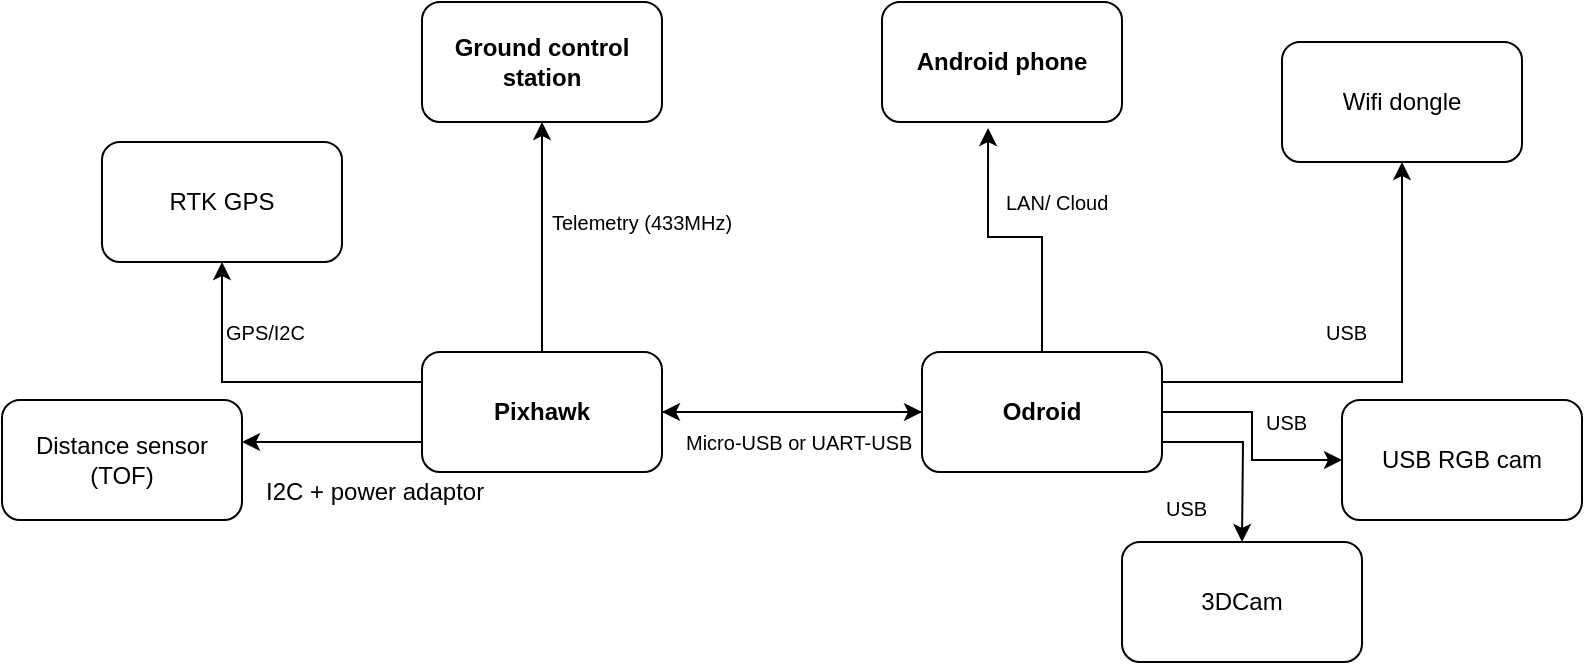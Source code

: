 <mxfile version="10.6.7" type="github"><diagram id="nl4JyspTp1iFP1jykP6N" name="Page-1"><mxGraphModel dx="840" dy="404" grid="1" gridSize="10" guides="1" tooltips="1" connect="1" arrows="1" fold="1" page="1" pageScale="1" pageWidth="827" pageHeight="1169" math="0" shadow="0"><root><mxCell id="0"/><mxCell id="1" parent="0"/><mxCell id="j6_U-_XCmKQf0JF2wbDi-5" style="edgeStyle=orthogonalEdgeStyle;rounded=0;orthogonalLoop=1;jettySize=auto;html=1;entryX=0;entryY=0.5;entryDx=0;entryDy=0;" parent="1" source="zrJzUWun0oEHjl4LM8T9-1" target="j6_U-_XCmKQf0JF2wbDi-2" edge="1"><mxGeometry relative="1" as="geometry"/></mxCell><mxCell id="j6_U-_XCmKQf0JF2wbDi-10" style="edgeStyle=orthogonalEdgeStyle;rounded=0;orthogonalLoop=1;jettySize=auto;html=1;exitX=0;exitY=0.25;exitDx=0;exitDy=0;entryX=0.5;entryY=1;entryDx=0;entryDy=0;" parent="1" source="zrJzUWun0oEHjl4LM8T9-1" target="j6_U-_XCmKQf0JF2wbDi-13" edge="1"><mxGeometry relative="1" as="geometry"><mxPoint x="170" y="175" as="targetPoint"/><Array as="points"><mxPoint x="140" y="200"/></Array></mxGeometry></mxCell><mxCell id="j6_U-_XCmKQf0JF2wbDi-11" style="edgeStyle=orthogonalEdgeStyle;rounded=0;orthogonalLoop=1;jettySize=auto;html=1;exitX=0;exitY=0.75;exitDx=0;exitDy=0;" parent="1" source="zrJzUWun0oEHjl4LM8T9-1" edge="1"><mxGeometry relative="1" as="geometry"><mxPoint x="150" y="230" as="targetPoint"/></mxGeometry></mxCell><mxCell id="j6_U-_XCmKQf0JF2wbDi-30" style="edgeStyle=orthogonalEdgeStyle;rounded=0;orthogonalLoop=1;jettySize=auto;html=1;exitX=0.5;exitY=0;exitDx=0;exitDy=0;entryX=0.5;entryY=1;entryDx=0;entryDy=0;" parent="1" source="zrJzUWun0oEHjl4LM8T9-1" edge="1"><mxGeometry relative="1" as="geometry"><mxPoint x="300" y="70" as="targetPoint"/></mxGeometry></mxCell><mxCell id="zrJzUWun0oEHjl4LM8T9-1" value="&lt;b&gt;Pixhawk&lt;/b&gt;" style="rounded=1;whiteSpace=wrap;html=1;" parent="1" vertex="1"><mxGeometry x="240" y="185" width="120" height="60" as="geometry"/></mxCell><mxCell id="j6_U-_XCmKQf0JF2wbDi-6" style="edgeStyle=orthogonalEdgeStyle;rounded=0;orthogonalLoop=1;jettySize=auto;html=1;entryX=1;entryY=0.5;entryDx=0;entryDy=0;" parent="1" source="j6_U-_XCmKQf0JF2wbDi-2" target="zrJzUWun0oEHjl4LM8T9-1" edge="1"><mxGeometry relative="1" as="geometry"/></mxCell><mxCell id="j6_U-_XCmKQf0JF2wbDi-15" style="edgeStyle=orthogonalEdgeStyle;rounded=0;orthogonalLoop=1;jettySize=auto;html=1;exitX=1;exitY=0.25;exitDx=0;exitDy=0;" parent="1" source="j6_U-_XCmKQf0JF2wbDi-2" target="j6_U-_XCmKQf0JF2wbDi-16" edge="1"><mxGeometry relative="1" as="geometry"><mxPoint x="640" y="140" as="targetPoint"/><Array as="points"><mxPoint x="730" y="200"/></Array></mxGeometry></mxCell><mxCell id="j6_U-_XCmKQf0JF2wbDi-17" style="edgeStyle=orthogonalEdgeStyle;rounded=0;orthogonalLoop=1;jettySize=auto;html=1;exitX=1;exitY=0.5;exitDx=0;exitDy=0;entryX=0;entryY=0.5;entryDx=0;entryDy=0;" parent="1" source="j6_U-_XCmKQf0JF2wbDi-2" target="j6_U-_XCmKQf0JF2wbDi-19" edge="1"><mxGeometry relative="1" as="geometry"><mxPoint x="660" y="215" as="targetPoint"/></mxGeometry></mxCell><mxCell id="j6_U-_XCmKQf0JF2wbDi-21" style="edgeStyle=orthogonalEdgeStyle;rounded=0;orthogonalLoop=1;jettySize=auto;html=1;exitX=1;exitY=0.75;exitDx=0;exitDy=0;" parent="1" source="j6_U-_XCmKQf0JF2wbDi-2" edge="1"><mxGeometry relative="1" as="geometry"><mxPoint x="650" y="280" as="targetPoint"/></mxGeometry></mxCell><mxCell id="j6_U-_XCmKQf0JF2wbDi-27" style="edgeStyle=orthogonalEdgeStyle;rounded=0;orthogonalLoop=1;jettySize=auto;html=1;exitX=0.5;exitY=0;exitDx=0;exitDy=0;entryX=0.442;entryY=1.05;entryDx=0;entryDy=0;entryPerimeter=0;" parent="1" source="j6_U-_XCmKQf0JF2wbDi-2" target="j6_U-_XCmKQf0JF2wbDi-26" edge="1"><mxGeometry relative="1" as="geometry"/></mxCell><mxCell id="j6_U-_XCmKQf0JF2wbDi-2" value="&lt;b&gt;Odroid&lt;/b&gt;" style="rounded=1;whiteSpace=wrap;html=1;" parent="1" vertex="1"><mxGeometry x="490" y="185" width="120" height="60" as="geometry"/></mxCell><mxCell id="j6_U-_XCmKQf0JF2wbDi-13" value="RTK GPS" style="rounded=1;whiteSpace=wrap;html=1;" parent="1" vertex="1"><mxGeometry x="80" y="80" width="120" height="60" as="geometry"/></mxCell><mxCell id="j6_U-_XCmKQf0JF2wbDi-14" value="Distance sensor (TOF)" style="rounded=1;whiteSpace=wrap;html=1;" parent="1" vertex="1"><mxGeometry x="30" y="209" width="120" height="60" as="geometry"/></mxCell><mxCell id="j6_U-_XCmKQf0JF2wbDi-16" value="Wifi dongle" style="rounded=1;whiteSpace=wrap;html=1;" parent="1" vertex="1"><mxGeometry x="670" y="30" width="120" height="60" as="geometry"/></mxCell><mxCell id="j6_U-_XCmKQf0JF2wbDi-19" value="USB RGB cam" style="rounded=1;whiteSpace=wrap;html=1;" parent="1" vertex="1"><mxGeometry x="700" y="209" width="120" height="60" as="geometry"/></mxCell><mxCell id="j6_U-_XCmKQf0JF2wbDi-22" value="3DCam" style="rounded=1;whiteSpace=wrap;html=1;" parent="1" vertex="1"><mxGeometry x="590" y="280" width="120" height="60" as="geometry"/></mxCell><mxCell id="j6_U-_XCmKQf0JF2wbDi-25" value="&lt;b&gt;Ground control station&lt;/b&gt;" style="rounded=1;whiteSpace=wrap;html=1;" parent="1" vertex="1"><mxGeometry x="240" y="10" width="120" height="60" as="geometry"/></mxCell><mxCell id="j6_U-_XCmKQf0JF2wbDi-26" value="&lt;b&gt;Android phone&lt;/b&gt;" style="rounded=1;whiteSpace=wrap;html=1;" parent="1" vertex="1"><mxGeometry x="470" y="10" width="120" height="60" as="geometry"/></mxCell><mxCell id="j6_U-_XCmKQf0JF2wbDi-29" value="&lt;font style=&quot;font-size: 10px&quot;&gt;Telemetry (433MHz)&lt;/font&gt;" style="text;html=1;resizable=0;points=[];autosize=1;align=left;verticalAlign=top;spacingTop=-4;" parent="1" vertex="1"><mxGeometry x="303" y="110" width="110" height="20" as="geometry"/></mxCell><mxCell id="j6_U-_XCmKQf0JF2wbDi-31" value="&lt;font style=&quot;font-size: 10px&quot;&gt;Micro-USB or UART-USB&lt;/font&gt;" style="text;html=1;resizable=0;points=[];autosize=1;align=left;verticalAlign=top;spacingTop=-4;" parent="1" vertex="1"><mxGeometry x="370" y="220" width="130" height="20" as="geometry"/></mxCell><mxCell id="j6_U-_XCmKQf0JF2wbDi-32" value="&lt;font style=&quot;font-size: 10px&quot;&gt;LAN/ Cloud&lt;/font&gt;" style="text;html=1;resizable=0;points=[];autosize=1;align=left;verticalAlign=top;spacingTop=-4;" parent="1" vertex="1"><mxGeometry x="530" y="100" width="70" height="20" as="geometry"/></mxCell><mxCell id="j6_U-_XCmKQf0JF2wbDi-35" value="&lt;font style=&quot;font-size: 10px&quot;&gt;USB&lt;/font&gt;" style="text;html=1;resizable=0;points=[];autosize=1;align=left;verticalAlign=top;spacingTop=-4;" parent="1" vertex="1"><mxGeometry x="660" y="210" width="40" height="20" as="geometry"/></mxCell><mxCell id="j6_U-_XCmKQf0JF2wbDi-36" value="&lt;font style=&quot;font-size: 10px&quot;&gt;USB&lt;/font&gt;" style="text;html=1;resizable=0;points=[];autosize=1;align=left;verticalAlign=top;spacingTop=-4;" parent="1" vertex="1"><mxGeometry x="690" y="165" width="40" height="20" as="geometry"/></mxCell><mxCell id="j6_U-_XCmKQf0JF2wbDi-37" value="&lt;font style=&quot;font-size: 10px&quot;&gt;USB&lt;/font&gt;" style="text;html=1;resizable=0;points=[];autosize=1;align=left;verticalAlign=top;spacingTop=-4;" parent="1" vertex="1"><mxGeometry x="610" y="252.5" width="40" height="20" as="geometry"/></mxCell><mxCell id="j6_U-_XCmKQf0JF2wbDi-38" value="&lt;font style=&quot;font-size: 10px&quot;&gt;GPS/I2C&lt;/font&gt;" style="text;html=1;resizable=0;points=[];autosize=1;align=left;verticalAlign=top;spacingTop=-4;" parent="1" vertex="1"><mxGeometry x="140" y="164.5" width="50" height="20" as="geometry"/></mxCell><mxCell id="j6_U-_XCmKQf0JF2wbDi-39" value="I2C + power adaptor" style="text;html=1;resizable=0;points=[];autosize=1;align=left;verticalAlign=top;spacingTop=-4;" parent="1" vertex="1"><mxGeometry x="160" y="245" width="120" height="20" as="geometry"/></mxCell></root></mxGraphModel></diagram></mxfile>